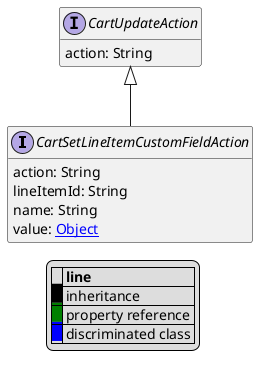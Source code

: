 @startuml

hide empty fields
hide empty methods
legend
|= |= line |
|<back:black>   </back>| inheritance |
|<back:green>   </back>| property reference |
|<back:blue>   </back>| discriminated class |
endlegend
interface CartSetLineItemCustomFieldAction [[CartSetLineItemCustomFieldAction.svg]] extends CartUpdateAction {
    action: String
    lineItemId: String
    name: String
    value: [[Object.svg Object]]
}
interface CartUpdateAction [[CartUpdateAction.svg]]  {
    action: String
}





@enduml

